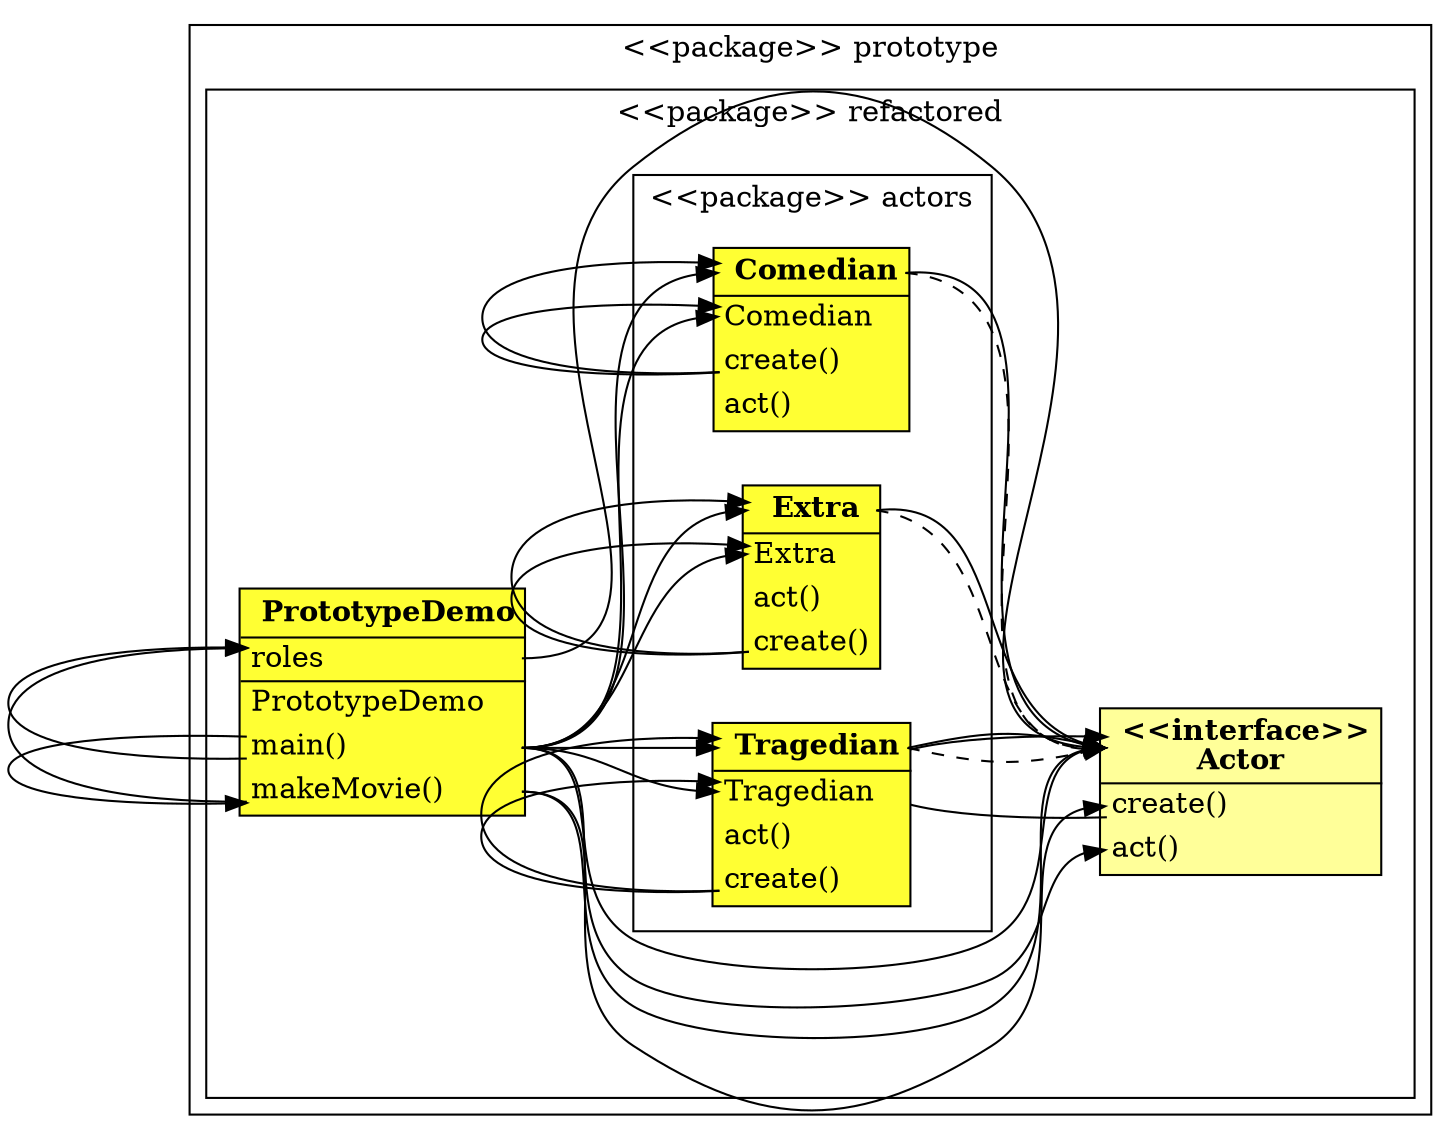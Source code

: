 digraph G {
rankdir=LR;
ranksep=equally;
compound=true;
subgraph cluster0 {
label= <<FONT COLOR="black">&lt;&lt;package&gt;&gt; prototype</FONT>>
subgraph cluster1 {
label= <<FONT COLOR="black">&lt;&lt;package&gt;&gt; refactored</FONT>>
4 [ label = <<TABLE BGCOLOR="#FFFF99"> <TR> <TD PORT="4" BORDER="0"> <FONT COLOR="black"><B>&lt;&lt;interface&gt;&gt;<BR/>Actor</B></FONT></TD></TR>
<HR/><TR><TD PORT="10" ALIGN="LEFT" BORDER="0"><FONT COLOR="black">create()</FONT></TD></TR>
<TR><TD PORT="12" ALIGN="LEFT" BORDER="0"><FONT COLOR="black">act()</FONT></TD></TR>
</TABLE>>, shape = "none" ];
21 [ label = <<TABLE BGCOLOR="#FFFF33"> <TR> <TD PORT="21" BORDER="0"> <FONT COLOR="black"><B>PrototypeDemo</B></FONT></TD></TR>
<HR/><TR><TD PORT="9" ALIGN="LEFT" BORDER="0"><FONT COLOR="black">roles</FONT></TD></TR>
<HR/><TR><TD PORT="22" ALIGN="LEFT" BORDER="0"><FONT COLOR="black">PrototypeDemo</FONT></TD></TR>
<TR><TD PORT="5" ALIGN="LEFT" BORDER="0"><FONT COLOR="black">main()</FONT></TD></TR>
<TR><TD PORT="11" ALIGN="LEFT" BORDER="0"><FONT COLOR="black">makeMovie()</FONT></TD></TR>
</TABLE>>, shape = "none" ];
subgraph cluster2 {
label= <<FONT COLOR="black">&lt;&lt;package&gt;&gt; actors</FONT>>
3 [ label = <<TABLE BGCOLOR="#FFFF33"> <TR> <TD PORT="3" BORDER="0"> <FONT COLOR="black"><B>Tragedian</B></FONT></TD></TR>
<HR/><TR><TD PORT="8" ALIGN="LEFT" BORDER="0"><FONT COLOR="black">Tragedian</FONT></TD></TR>
<TR><TD PORT="7" ALIGN="LEFT" BORDER="0"><FONT COLOR="black">act()</FONT></TD></TR>
<TR><TD PORT="6" ALIGN="LEFT" BORDER="0"><FONT COLOR="black">create()</FONT></TD></TR>
</TABLE>>, shape = "none" ];
17 [ label = <<TABLE BGCOLOR="#FFFF33"> <TR> <TD PORT="17" BORDER="0"> <FONT COLOR="black"><B>Comedian</B></FONT></TD></TR>
<HR/><TR><TD PORT="20" ALIGN="LEFT" BORDER="0"><FONT COLOR="black">Comedian</FONT></TD></TR>
<TR><TD PORT="18" ALIGN="LEFT" BORDER="0"><FONT COLOR="black">create()</FONT></TD></TR>
<TR><TD PORT="19" ALIGN="LEFT" BORDER="0"><FONT COLOR="black">act()</FONT></TD></TR>
</TABLE>>, shape = "none" ];
13 [ label = <<TABLE BGCOLOR="#FFFF33"> <TR> <TD PORT="13" BORDER="0"> <FONT COLOR="black"><B>Extra</B></FONT></TD></TR>
<HR/><TR><TD PORT="16" ALIGN="LEFT" BORDER="0"><FONT COLOR="black">Extra</FONT></TD></TR>
<TR><TD PORT="15" ALIGN="LEFT" BORDER="0"><FONT COLOR="black">act()</FONT></TD></TR>
<TR><TD PORT="14" ALIGN="LEFT" BORDER="0"><FONT COLOR="black">create()</FONT></TD></TR>
</TABLE>>, shape = "none" ];
}
}
}
4:10 -> 4:4 [style = solid, color = black, penwidth = 1, arrowhead = normal ];
21:11 -> 4:4 [style = solid, color = black, penwidth = 1, arrowhead = normal ];
21:11 -> 21:9 [style = solid, color = black, penwidth = 1, arrowhead = normal ];
21:11 -> 4:10 [style = solid, color = black, penwidth = 1, arrowhead = normal ];
21:9 -> 4:4 [style = solid, color = black, penwidth = 1, arrowhead = normal ];
21:5 -> 21:11 [style = solid, color = black, penwidth = 1, arrowhead = normal ];
21:5 -> 4:4 [style = solid, color = black, penwidth = 1, arrowhead = normal ];
21:5 -> 4:12 [style = solid, color = black, penwidth = 1, arrowhead = normal ];
21:5 -> 3:3 [style = solid, color = black, penwidth = 1, arrowhead = normal ];
21:5 -> 21:9 [style = solid, color = black, penwidth = 1, arrowhead = normal ];
21:5 -> 13:16 [style = solid, color = black, penwidth = 1, arrowhead = normal ];
21:5 -> 3:8 [style = solid, color = black, penwidth = 1, arrowhead = normal ];
21:5 -> 17:20 [style = solid, color = black, penwidth = 1, arrowhead = normal ];
21:5 -> 17:17 [style = solid, color = black, penwidth = 1, arrowhead = normal ];
21:5 -> 13:13 [style = solid, color = black, penwidth = 1, arrowhead = normal ];
3:6 -> 3:3 [style = solid, color = black, penwidth = 1, arrowhead = normal ];
3:6 -> 3:8 [style = solid, color = black, penwidth = 1, arrowhead = normal ];
3:3 -> 4:4 [style = dashed, color = black, penwidth = 1, arrowhead = empty ];
3:3 -> 4:4 [style = solid, color = black, penwidth = 1, arrowhead = normal ];
17:18 -> 17:20 [style = solid, color = black, penwidth = 1, arrowhead = normal ];
17:18 -> 17:17 [style = solid, color = black, penwidth = 1, arrowhead = normal ];
17:17 -> 4:4 [style = dashed, color = black, penwidth = 1, arrowhead = empty ];
17:17 -> 4:4 [style = solid, color = black, penwidth = 1, arrowhead = normal ];
13:14 -> 13:16 [style = solid, color = black, penwidth = 1, arrowhead = normal ];
13:14 -> 13:13 [style = solid, color = black, penwidth = 1, arrowhead = normal ];
13:13 -> 4:4 [style = dashed, color = black, penwidth = 1, arrowhead = empty ];
13:13 -> 4:4 [style = solid, color = black, penwidth = 1, arrowhead = normal ];
}
